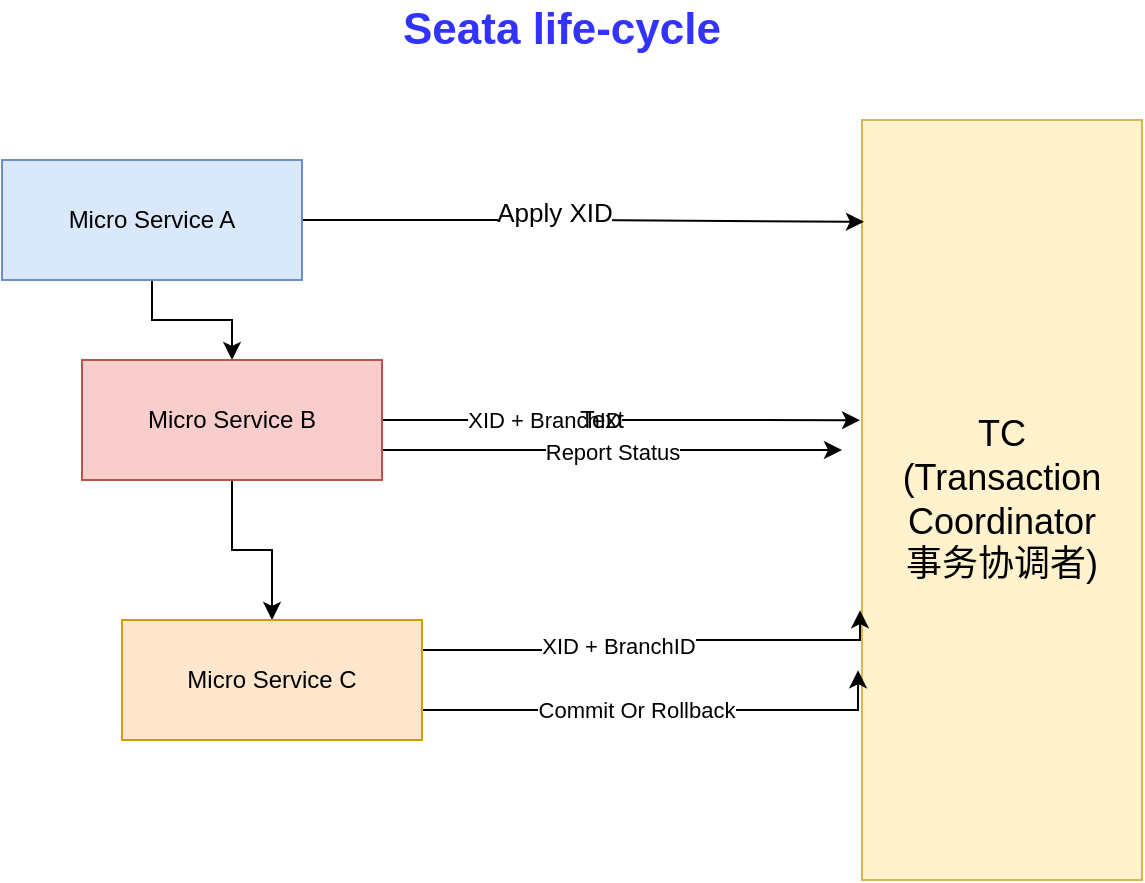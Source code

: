<mxfile version="14.5.6" type="github">
  <diagram id="0W3Nm0NwAqT56I2befqL" name="Page-1">
    <mxGraphModel dx="755" dy="490" grid="0" gridSize="10" guides="1" tooltips="1" connect="1" arrows="1" fold="1" page="1" pageScale="3" pageWidth="827" pageHeight="1169" math="0" shadow="0">
      <root>
        <mxCell id="0" />
        <mxCell id="1" parent="0" />
        <mxCell id="9a5zsPKxVynr9zk-xDOr-2" value="&lt;font style=&quot;font-size: 18px&quot;&gt;TC&lt;br&gt;(Transaction Coordinator&lt;br&gt;事务协调者)&lt;br&gt;&lt;/font&gt;" style="rounded=0;whiteSpace=wrap;html=1;fillColor=#fff2cc;strokeColor=#d6b656;" vertex="1" parent="1">
          <mxGeometry x="520" y="400" width="140" height="380" as="geometry" />
        </mxCell>
        <mxCell id="9a5zsPKxVynr9zk-xDOr-5" style="edgeStyle=orthogonalEdgeStyle;rounded=0;orthogonalLoop=1;jettySize=auto;html=1;entryX=0.007;entryY=0.134;entryDx=0;entryDy=0;entryPerimeter=0;" edge="1" parent="1" source="9a5zsPKxVynr9zk-xDOr-3" target="9a5zsPKxVynr9zk-xDOr-2">
          <mxGeometry relative="1" as="geometry" />
        </mxCell>
        <mxCell id="9a5zsPKxVynr9zk-xDOr-6" value="&lt;font style=&quot;font-size: 13px&quot;&gt;Apply XID&lt;/font&gt;" style="edgeLabel;html=1;align=center;verticalAlign=middle;resizable=0;points=[];" vertex="1" connectable="0" parent="9a5zsPKxVynr9zk-xDOr-5">
          <mxGeometry x="-0.106" y="4" relative="1" as="geometry">
            <mxPoint as="offset" />
          </mxGeometry>
        </mxCell>
        <mxCell id="9a5zsPKxVynr9zk-xDOr-10" style="edgeStyle=orthogonalEdgeStyle;rounded=0;orthogonalLoop=1;jettySize=auto;html=1;entryX=0.5;entryY=0;entryDx=0;entryDy=0;" edge="1" parent="1" source="9a5zsPKxVynr9zk-xDOr-3" target="9a5zsPKxVynr9zk-xDOr-7">
          <mxGeometry relative="1" as="geometry" />
        </mxCell>
        <mxCell id="9a5zsPKxVynr9zk-xDOr-3" value="Micro Service A" style="rounded=0;whiteSpace=wrap;html=1;fillColor=#dae8fc;strokeColor=#6c8ebf;" vertex="1" parent="1">
          <mxGeometry x="90" y="420" width="150" height="60" as="geometry" />
        </mxCell>
        <mxCell id="9a5zsPKxVynr9zk-xDOr-11" style="edgeStyle=orthogonalEdgeStyle;rounded=0;orthogonalLoop=1;jettySize=auto;html=1;entryX=0.5;entryY=0;entryDx=0;entryDy=0;" edge="1" parent="1" source="9a5zsPKxVynr9zk-xDOr-7" target="9a5zsPKxVynr9zk-xDOr-8">
          <mxGeometry relative="1" as="geometry" />
        </mxCell>
        <mxCell id="9a5zsPKxVynr9zk-xDOr-12" style="edgeStyle=orthogonalEdgeStyle;rounded=0;orthogonalLoop=1;jettySize=auto;html=1;exitX=1;exitY=0.5;exitDx=0;exitDy=0;entryX=-0.007;entryY=0.395;entryDx=0;entryDy=0;entryPerimeter=0;" edge="1" parent="1" source="9a5zsPKxVynr9zk-xDOr-7" target="9a5zsPKxVynr9zk-xDOr-2">
          <mxGeometry relative="1" as="geometry" />
        </mxCell>
        <mxCell id="9a5zsPKxVynr9zk-xDOr-13" value="XID + BranchID" style="edgeLabel;html=1;align=center;verticalAlign=middle;resizable=0;points=[];" vertex="1" connectable="0" parent="9a5zsPKxVynr9zk-xDOr-12">
          <mxGeometry x="-0.326" relative="1" as="geometry">
            <mxPoint as="offset" />
          </mxGeometry>
        </mxCell>
        <mxCell id="9a5zsPKxVynr9zk-xDOr-14" value="Report Status" style="edgeStyle=orthogonalEdgeStyle;rounded=0;orthogonalLoop=1;jettySize=auto;html=1;exitX=1;exitY=0.75;exitDx=0;exitDy=0;" edge="1" parent="1" source="9a5zsPKxVynr9zk-xDOr-7">
          <mxGeometry relative="1" as="geometry">
            <mxPoint x="510" y="565" as="targetPoint" />
          </mxGeometry>
        </mxCell>
        <mxCell id="9a5zsPKxVynr9zk-xDOr-7" value="Micro Service B" style="rounded=0;whiteSpace=wrap;html=1;fillColor=#f8cecc;strokeColor=#b85450;" vertex="1" parent="1">
          <mxGeometry x="130" y="520" width="150" height="60" as="geometry" />
        </mxCell>
        <mxCell id="9a5zsPKxVynr9zk-xDOr-15" style="edgeStyle=orthogonalEdgeStyle;rounded=0;orthogonalLoop=1;jettySize=auto;html=1;exitX=1;exitY=0.25;exitDx=0;exitDy=0;entryX=-0.007;entryY=0.645;entryDx=0;entryDy=0;entryPerimeter=0;" edge="1" parent="1" source="9a5zsPKxVynr9zk-xDOr-8" target="9a5zsPKxVynr9zk-xDOr-2">
          <mxGeometry relative="1" as="geometry">
            <Array as="points">
              <mxPoint x="410" y="665" />
              <mxPoint x="410" y="660" />
              <mxPoint x="519" y="660" />
            </Array>
          </mxGeometry>
        </mxCell>
        <mxCell id="9a5zsPKxVynr9zk-xDOr-18" value="XID + BranchID" style="edgeLabel;html=1;align=center;verticalAlign=middle;resizable=0;points=[];" vertex="1" connectable="0" parent="9a5zsPKxVynr9zk-xDOr-15">
          <mxGeometry x="-0.178" y="2" relative="1" as="geometry">
            <mxPoint as="offset" />
          </mxGeometry>
        </mxCell>
        <mxCell id="9a5zsPKxVynr9zk-xDOr-19" style="edgeStyle=orthogonalEdgeStyle;rounded=0;orthogonalLoop=1;jettySize=auto;html=1;exitX=1;exitY=0.75;exitDx=0;exitDy=0;entryX=-0.014;entryY=0.724;entryDx=0;entryDy=0;entryPerimeter=0;" edge="1" parent="1" source="9a5zsPKxVynr9zk-xDOr-8" target="9a5zsPKxVynr9zk-xDOr-2">
          <mxGeometry relative="1" as="geometry">
            <Array as="points">
              <mxPoint x="518" y="695" />
            </Array>
          </mxGeometry>
        </mxCell>
        <mxCell id="9a5zsPKxVynr9zk-xDOr-20" value="Commit Or Rollback" style="edgeLabel;html=1;align=center;verticalAlign=middle;resizable=0;points=[];" vertex="1" connectable="0" parent="9a5zsPKxVynr9zk-xDOr-19">
          <mxGeometry x="-0.111" relative="1" as="geometry">
            <mxPoint x="1" as="offset" />
          </mxGeometry>
        </mxCell>
        <mxCell id="9a5zsPKxVynr9zk-xDOr-8" value="Micro Service C" style="rounded=0;whiteSpace=wrap;html=1;fillColor=#ffe6cc;strokeColor=#d79b00;" vertex="1" parent="1">
          <mxGeometry x="150" y="650" width="150" height="60" as="geometry" />
        </mxCell>
        <mxCell id="9a5zsPKxVynr9zk-xDOr-21" value="Text" style="text;html=1;strokeColor=none;fillColor=none;align=center;verticalAlign=middle;whiteSpace=wrap;rounded=0;" vertex="1" parent="1">
          <mxGeometry x="370" y="540" width="40" height="20" as="geometry" />
        </mxCell>
        <mxCell id="9a5zsPKxVynr9zk-xDOr-22" value="Seata life-cycle" style="text;html=1;strokeColor=none;fillColor=none;align=center;verticalAlign=middle;whiteSpace=wrap;rounded=0;fontSize=22;fontStyle=1;fontColor=#3333FF;" vertex="1" parent="1">
          <mxGeometry x="270" y="340" width="200" height="30" as="geometry" />
        </mxCell>
      </root>
    </mxGraphModel>
  </diagram>
</mxfile>
